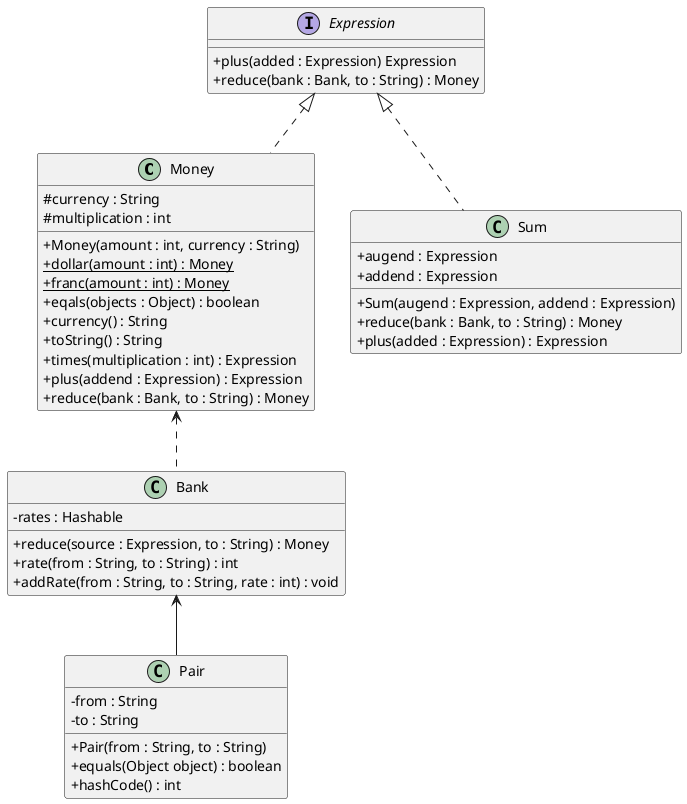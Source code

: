 @startuml
'https://plantuml.com/class-diagram
skinparam classAttributeIconSize 0
/' 16장 : plus와 times 구현
'/
class Money
interface Expression
class Bank
class Sum
class Pair
Expression <|.. Money
Money <.. Bank
Expression <|.. Sum
Bank <-- Pair
class Money{
 #currency : String
 #multiplication : int
 +Money(amount : int, currency : String)
 +dollar(amount : int) : {static} Money
 +franc(amount : int) : {static} Money
 +eqals(objects : Object) : boolean
 +currency() : String
 +toString() : String
 +times(multiplication : int) : Expression
 +plus(addend : Expression) : Expression
 +reduce(bank : Bank, to : String) : Money
}
interface Expression{
 +plus(added : Expression) Expression
 +reduce(bank : Bank, to : String) : Money
}
class Bank{
 -rates : Hashable
 +reduce(source : Expression, to : String) : Money
 +rate(from : String, to : String) : int
 +addRate(from : String, to : String, rate : int) : void
}
class Sum{
 +augend : Expression
 +addend : Expression
 +Sum(augend : Expression, addend : Expression)
 +reduce(bank : Bank, to : String) : Money
 +plus(added : Expression) : Expression
}
class Pair {
 -from : String
 -to : String
  +Pair(from : String, to : String)
  +equals(Object object) : boolean
  +hashCode() : int
}
@enduml